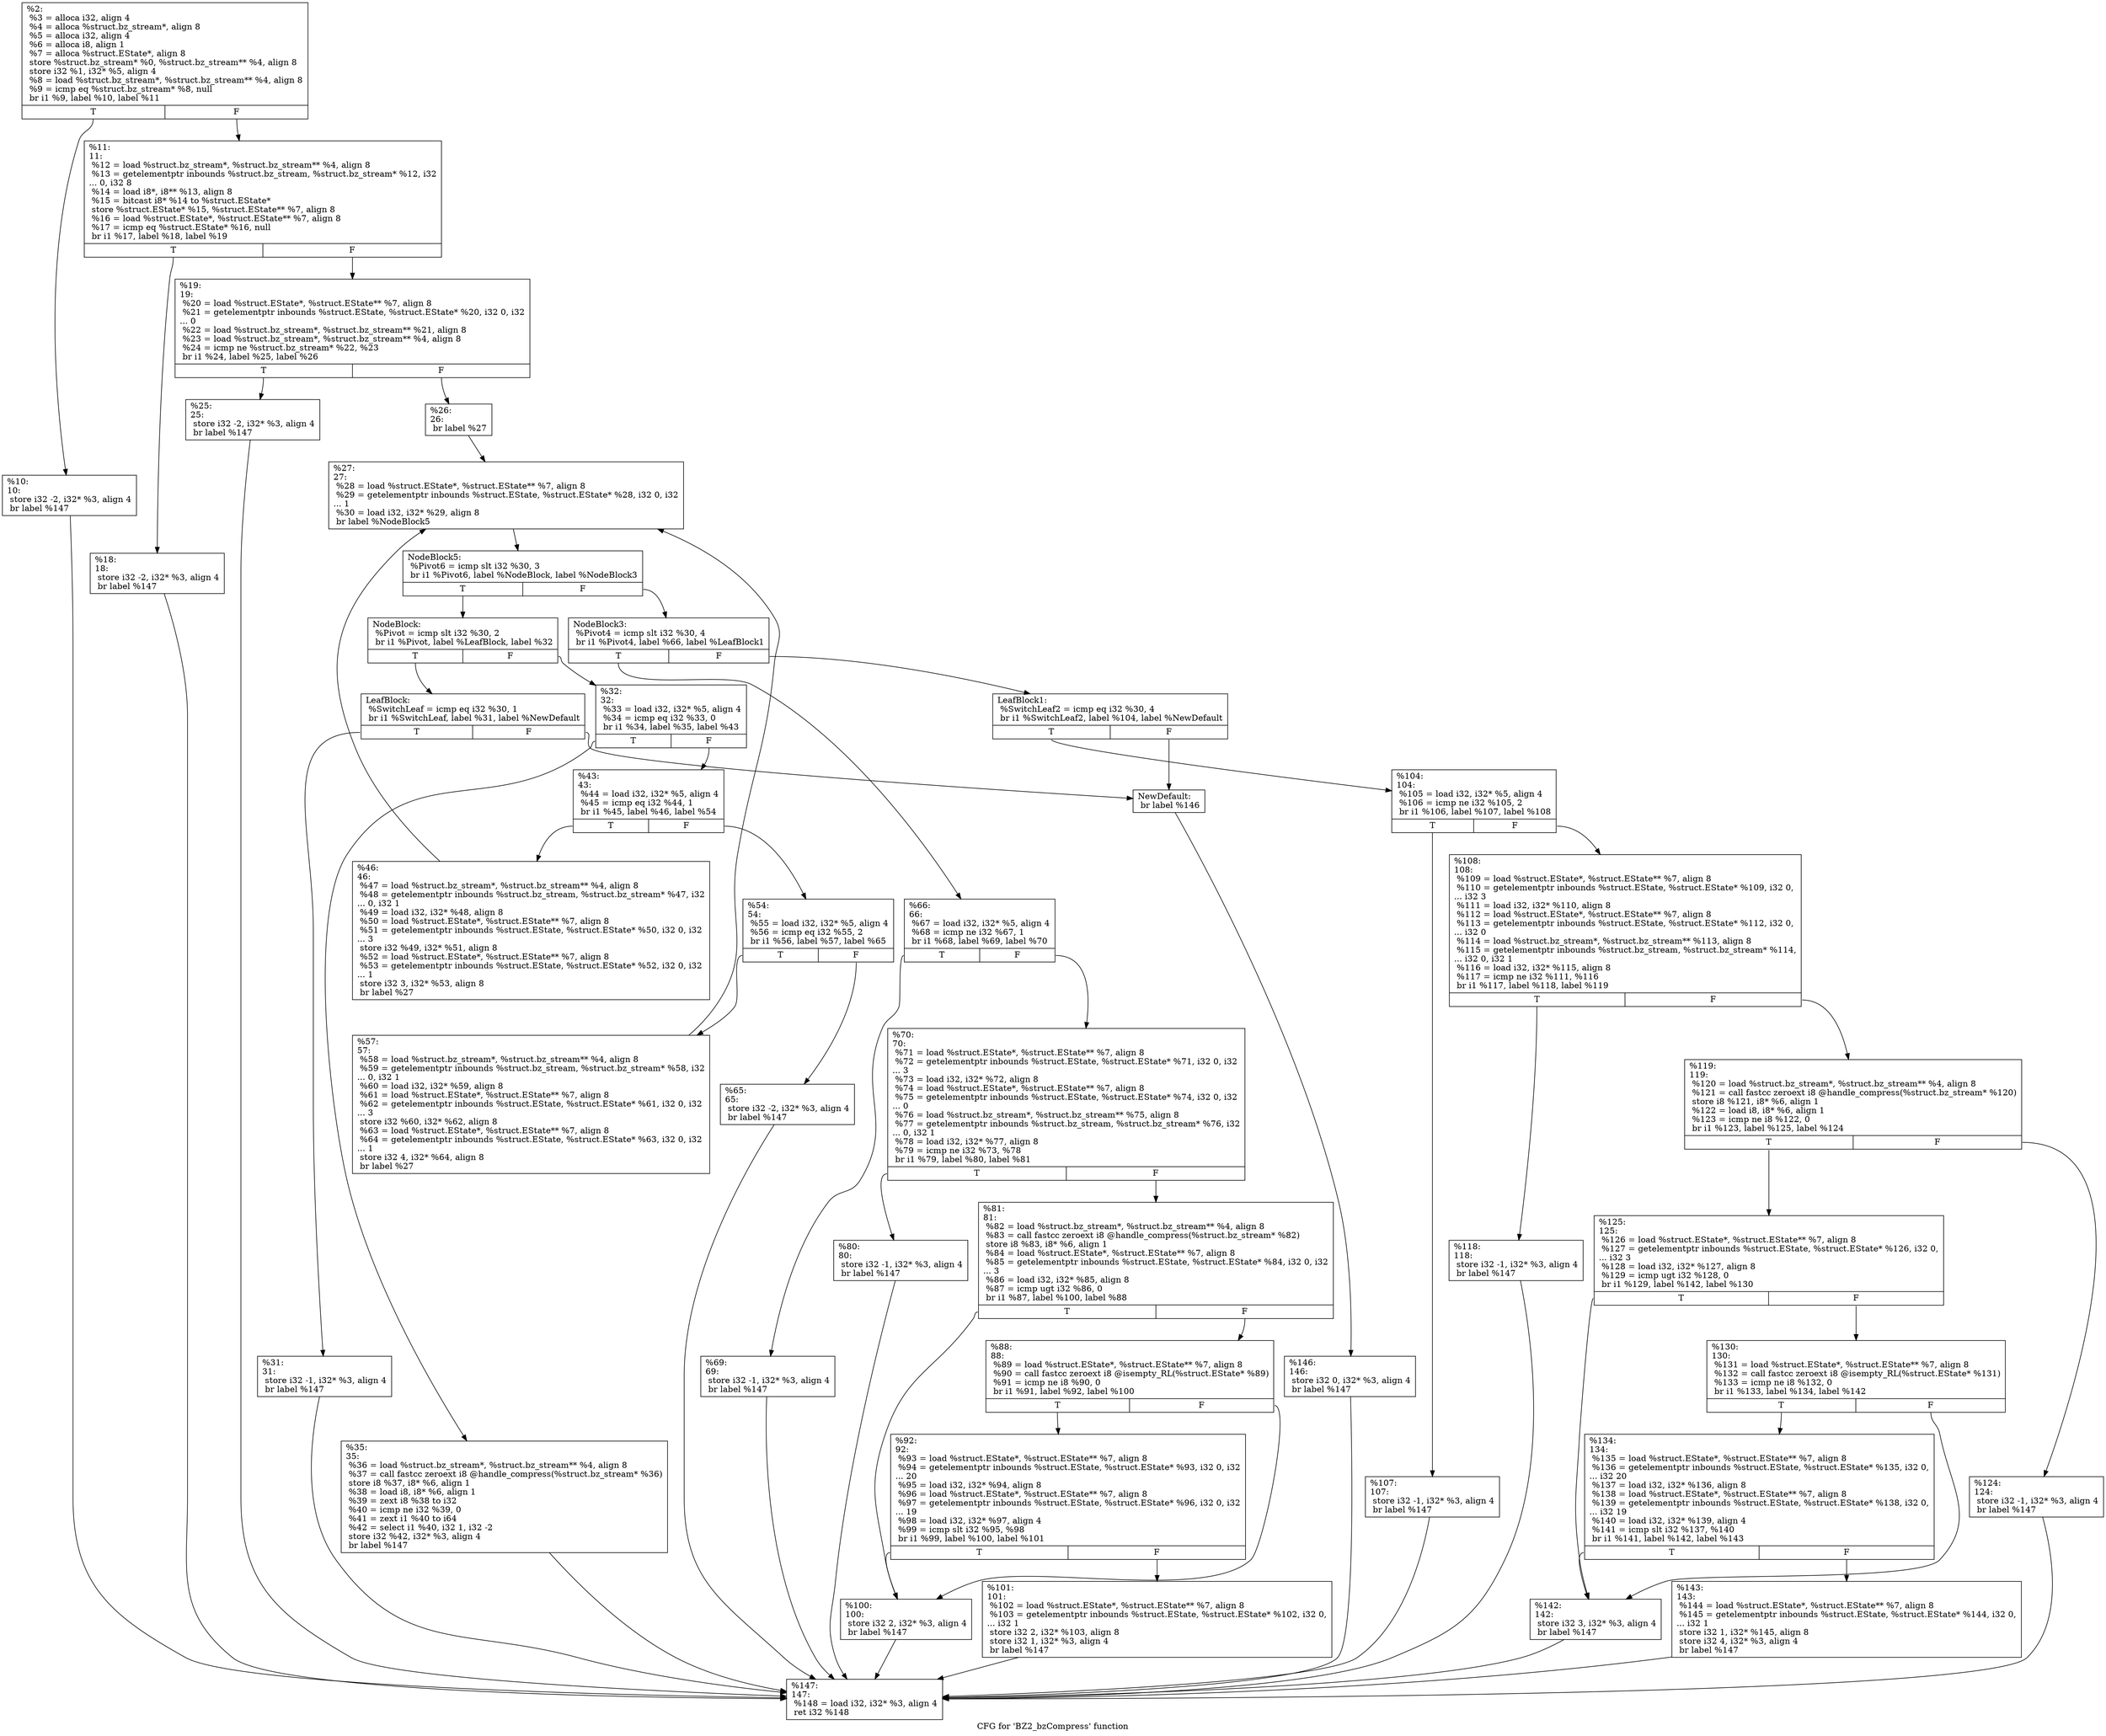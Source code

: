 digraph "CFG for 'BZ2_bzCompress' function" {
	label="CFG for 'BZ2_bzCompress' function";

	Node0x1c9ec40 [shape=record,label="{%2:\l  %3 = alloca i32, align 4\l  %4 = alloca %struct.bz_stream*, align 8\l  %5 = alloca i32, align 4\l  %6 = alloca i8, align 1\l  %7 = alloca %struct.EState*, align 8\l  store %struct.bz_stream* %0, %struct.bz_stream** %4, align 8\l  store i32 %1, i32* %5, align 4\l  %8 = load %struct.bz_stream*, %struct.bz_stream** %4, align 8\l  %9 = icmp eq %struct.bz_stream* %8, null\l  br i1 %9, label %10, label %11\l|{<s0>T|<s1>F}}"];
	Node0x1c9ec40:s0 -> Node0x1c9fe50;
	Node0x1c9ec40:s1 -> Node0x1c9fea0;
	Node0x1c9fe50 [shape=record,label="{%10:\l10:                                               \l  store i32 -2, i32* %3, align 4\l  br label %147\l}"];
	Node0x1c9fe50 -> Node0x1ca0b70;
	Node0x1c9fea0 [shape=record,label="{%11:\l11:                                               \l  %12 = load %struct.bz_stream*, %struct.bz_stream** %4, align 8\l  %13 = getelementptr inbounds %struct.bz_stream, %struct.bz_stream* %12, i32\l... 0, i32 8\l  %14 = load i8*, i8** %13, align 8\l  %15 = bitcast i8* %14 to %struct.EState*\l  store %struct.EState* %15, %struct.EState** %7, align 8\l  %16 = load %struct.EState*, %struct.EState** %7, align 8\l  %17 = icmp eq %struct.EState* %16, null\l  br i1 %17, label %18, label %19\l|{<s0>T|<s1>F}}"];
	Node0x1c9fea0:s0 -> Node0x1c9fef0;
	Node0x1c9fea0:s1 -> Node0x1c9ff40;
	Node0x1c9fef0 [shape=record,label="{%18:\l18:                                               \l  store i32 -2, i32* %3, align 4\l  br label %147\l}"];
	Node0x1c9fef0 -> Node0x1ca0b70;
	Node0x1c9ff40 [shape=record,label="{%19:\l19:                                               \l  %20 = load %struct.EState*, %struct.EState** %7, align 8\l  %21 = getelementptr inbounds %struct.EState, %struct.EState* %20, i32 0, i32\l... 0\l  %22 = load %struct.bz_stream*, %struct.bz_stream** %21, align 8\l  %23 = load %struct.bz_stream*, %struct.bz_stream** %4, align 8\l  %24 = icmp ne %struct.bz_stream* %22, %23\l  br i1 %24, label %25, label %26\l|{<s0>T|<s1>F}}"];
	Node0x1c9ff40:s0 -> Node0x1c9ff90;
	Node0x1c9ff40:s1 -> Node0x1c9ffe0;
	Node0x1c9ff90 [shape=record,label="{%25:\l25:                                               \l  store i32 -2, i32* %3, align 4\l  br label %147\l}"];
	Node0x1c9ff90 -> Node0x1ca0b70;
	Node0x1c9ffe0 [shape=record,label="{%26:\l26:                                               \l  br label %27\l}"];
	Node0x1c9ffe0 -> Node0x1ca0030;
	Node0x1ca0030 [shape=record,label="{%27:\l27:                                               \l  %28 = load %struct.EState*, %struct.EState** %7, align 8\l  %29 = getelementptr inbounds %struct.EState, %struct.EState* %28, i32 0, i32\l... 1\l  %30 = load i32, i32* %29, align 8\l  br label %NodeBlock5\l}"];
	Node0x1ca0030 -> Node0x1ca0080;
	Node0x1ca0080 [shape=record,label="{NodeBlock5:                                       \l  %Pivot6 = icmp slt i32 %30, 3\l  br i1 %Pivot6, label %NodeBlock, label %NodeBlock3\l|{<s0>T|<s1>F}}"];
	Node0x1ca0080:s0 -> Node0x1ca0170;
	Node0x1ca0080:s1 -> Node0x1ca00d0;
	Node0x1ca00d0 [shape=record,label="{NodeBlock3:                                       \l  %Pivot4 = icmp slt i32 %30, 4\l  br i1 %Pivot4, label %66, label %LeafBlock1\l|{<s0>T|<s1>F}}"];
	Node0x1ca00d0:s0 -> Node0x1ca0490;
	Node0x1ca00d0:s1 -> Node0x1ca0120;
	Node0x1ca0120 [shape=record,label="{LeafBlock1:                                       \l  %SwitchLeaf2 = icmp eq i32 %30, 4\l  br i1 %SwitchLeaf2, label %104, label %NewDefault\l|{<s0>T|<s1>F}}"];
	Node0x1ca0120:s0 -> Node0x1ca0760;
	Node0x1ca0120:s1 -> Node0x1ca0ad0;
	Node0x1ca0170 [shape=record,label="{NodeBlock:                                        \l  %Pivot = icmp slt i32 %30, 2\l  br i1 %Pivot, label %LeafBlock, label %32\l|{<s0>T|<s1>F}}"];
	Node0x1ca0170:s0 -> Node0x1ca01c0;
	Node0x1ca0170:s1 -> Node0x1ca0260;
	Node0x1ca01c0 [shape=record,label="{LeafBlock:                                        \l  %SwitchLeaf = icmp eq i32 %30, 1\l  br i1 %SwitchLeaf, label %31, label %NewDefault\l|{<s0>T|<s1>F}}"];
	Node0x1ca01c0:s0 -> Node0x1ca0210;
	Node0x1ca01c0:s1 -> Node0x1ca0ad0;
	Node0x1ca0210 [shape=record,label="{%31:\l31:                                               \l  store i32 -1, i32* %3, align 4\l  br label %147\l}"];
	Node0x1ca0210 -> Node0x1ca0b70;
	Node0x1ca0260 [shape=record,label="{%32:\l32:                                               \l  %33 = load i32, i32* %5, align 4\l  %34 = icmp eq i32 %33, 0\l  br i1 %34, label %35, label %43\l|{<s0>T|<s1>F}}"];
	Node0x1ca0260:s0 -> Node0x1ca02b0;
	Node0x1ca0260:s1 -> Node0x1ca0300;
	Node0x1ca02b0 [shape=record,label="{%35:\l35:                                               \l  %36 = load %struct.bz_stream*, %struct.bz_stream** %4, align 8\l  %37 = call fastcc zeroext i8 @handle_compress(%struct.bz_stream* %36)\l  store i8 %37, i8* %6, align 1\l  %38 = load i8, i8* %6, align 1\l  %39 = zext i8 %38 to i32\l  %40 = icmp ne i32 %39, 0\l  %41 = zext i1 %40 to i64\l  %42 = select i1 %40, i32 1, i32 -2\l  store i32 %42, i32* %3, align 4\l  br label %147\l}"];
	Node0x1ca02b0 -> Node0x1ca0b70;
	Node0x1ca0300 [shape=record,label="{%43:\l43:                                               \l  %44 = load i32, i32* %5, align 4\l  %45 = icmp eq i32 %44, 1\l  br i1 %45, label %46, label %54\l|{<s0>T|<s1>F}}"];
	Node0x1ca0300:s0 -> Node0x1ca0350;
	Node0x1ca0300:s1 -> Node0x1ca03a0;
	Node0x1ca0350 [shape=record,label="{%46:\l46:                                               \l  %47 = load %struct.bz_stream*, %struct.bz_stream** %4, align 8\l  %48 = getelementptr inbounds %struct.bz_stream, %struct.bz_stream* %47, i32\l... 0, i32 1\l  %49 = load i32, i32* %48, align 8\l  %50 = load %struct.EState*, %struct.EState** %7, align 8\l  %51 = getelementptr inbounds %struct.EState, %struct.EState* %50, i32 0, i32\l... 3\l  store i32 %49, i32* %51, align 8\l  %52 = load %struct.EState*, %struct.EState** %7, align 8\l  %53 = getelementptr inbounds %struct.EState, %struct.EState* %52, i32 0, i32\l... 1\l  store i32 3, i32* %53, align 8\l  br label %27\l}"];
	Node0x1ca0350 -> Node0x1ca0030;
	Node0x1ca03a0 [shape=record,label="{%54:\l54:                                               \l  %55 = load i32, i32* %5, align 4\l  %56 = icmp eq i32 %55, 2\l  br i1 %56, label %57, label %65\l|{<s0>T|<s1>F}}"];
	Node0x1ca03a0:s0 -> Node0x1ca03f0;
	Node0x1ca03a0:s1 -> Node0x1ca0440;
	Node0x1ca03f0 [shape=record,label="{%57:\l57:                                               \l  %58 = load %struct.bz_stream*, %struct.bz_stream** %4, align 8\l  %59 = getelementptr inbounds %struct.bz_stream, %struct.bz_stream* %58, i32\l... 0, i32 1\l  %60 = load i32, i32* %59, align 8\l  %61 = load %struct.EState*, %struct.EState** %7, align 8\l  %62 = getelementptr inbounds %struct.EState, %struct.EState* %61, i32 0, i32\l... 3\l  store i32 %60, i32* %62, align 8\l  %63 = load %struct.EState*, %struct.EState** %7, align 8\l  %64 = getelementptr inbounds %struct.EState, %struct.EState* %63, i32 0, i32\l... 1\l  store i32 4, i32* %64, align 8\l  br label %27\l}"];
	Node0x1ca03f0 -> Node0x1ca0030;
	Node0x1ca0440 [shape=record,label="{%65:\l65:                                               \l  store i32 -2, i32* %3, align 4\l  br label %147\l}"];
	Node0x1ca0440 -> Node0x1ca0b70;
	Node0x1ca0490 [shape=record,label="{%66:\l66:                                               \l  %67 = load i32, i32* %5, align 4\l  %68 = icmp ne i32 %67, 1\l  br i1 %68, label %69, label %70\l|{<s0>T|<s1>F}}"];
	Node0x1ca0490:s0 -> Node0x1ca04e0;
	Node0x1ca0490:s1 -> Node0x1ca0530;
	Node0x1ca04e0 [shape=record,label="{%69:\l69:                                               \l  store i32 -1, i32* %3, align 4\l  br label %147\l}"];
	Node0x1ca04e0 -> Node0x1ca0b70;
	Node0x1ca0530 [shape=record,label="{%70:\l70:                                               \l  %71 = load %struct.EState*, %struct.EState** %7, align 8\l  %72 = getelementptr inbounds %struct.EState, %struct.EState* %71, i32 0, i32\l... 3\l  %73 = load i32, i32* %72, align 8\l  %74 = load %struct.EState*, %struct.EState** %7, align 8\l  %75 = getelementptr inbounds %struct.EState, %struct.EState* %74, i32 0, i32\l... 0\l  %76 = load %struct.bz_stream*, %struct.bz_stream** %75, align 8\l  %77 = getelementptr inbounds %struct.bz_stream, %struct.bz_stream* %76, i32\l... 0, i32 1\l  %78 = load i32, i32* %77, align 8\l  %79 = icmp ne i32 %73, %78\l  br i1 %79, label %80, label %81\l|{<s0>T|<s1>F}}"];
	Node0x1ca0530:s0 -> Node0x1ca0580;
	Node0x1ca0530:s1 -> Node0x1ca05d0;
	Node0x1ca0580 [shape=record,label="{%80:\l80:                                               \l  store i32 -1, i32* %3, align 4\l  br label %147\l}"];
	Node0x1ca0580 -> Node0x1ca0b70;
	Node0x1ca05d0 [shape=record,label="{%81:\l81:                                               \l  %82 = load %struct.bz_stream*, %struct.bz_stream** %4, align 8\l  %83 = call fastcc zeroext i8 @handle_compress(%struct.bz_stream* %82)\l  store i8 %83, i8* %6, align 1\l  %84 = load %struct.EState*, %struct.EState** %7, align 8\l  %85 = getelementptr inbounds %struct.EState, %struct.EState* %84, i32 0, i32\l... 3\l  %86 = load i32, i32* %85, align 8\l  %87 = icmp ugt i32 %86, 0\l  br i1 %87, label %100, label %88\l|{<s0>T|<s1>F}}"];
	Node0x1ca05d0:s0 -> Node0x1ca06c0;
	Node0x1ca05d0:s1 -> Node0x1ca0620;
	Node0x1ca0620 [shape=record,label="{%88:\l88:                                               \l  %89 = load %struct.EState*, %struct.EState** %7, align 8\l  %90 = call fastcc zeroext i8 @isempty_RL(%struct.EState* %89)\l  %91 = icmp ne i8 %90, 0\l  br i1 %91, label %92, label %100\l|{<s0>T|<s1>F}}"];
	Node0x1ca0620:s0 -> Node0x1ca0670;
	Node0x1ca0620:s1 -> Node0x1ca06c0;
	Node0x1ca0670 [shape=record,label="{%92:\l92:                                               \l  %93 = load %struct.EState*, %struct.EState** %7, align 8\l  %94 = getelementptr inbounds %struct.EState, %struct.EState* %93, i32 0, i32\l... 20\l  %95 = load i32, i32* %94, align 8\l  %96 = load %struct.EState*, %struct.EState** %7, align 8\l  %97 = getelementptr inbounds %struct.EState, %struct.EState* %96, i32 0, i32\l... 19\l  %98 = load i32, i32* %97, align 4\l  %99 = icmp slt i32 %95, %98\l  br i1 %99, label %100, label %101\l|{<s0>T|<s1>F}}"];
	Node0x1ca0670:s0 -> Node0x1ca06c0;
	Node0x1ca0670:s1 -> Node0x1ca0710;
	Node0x1ca06c0 [shape=record,label="{%100:\l100:                                              \l  store i32 2, i32* %3, align 4\l  br label %147\l}"];
	Node0x1ca06c0 -> Node0x1ca0b70;
	Node0x1ca0710 [shape=record,label="{%101:\l101:                                              \l  %102 = load %struct.EState*, %struct.EState** %7, align 8\l  %103 = getelementptr inbounds %struct.EState, %struct.EState* %102, i32 0,\l... i32 1\l  store i32 2, i32* %103, align 8\l  store i32 1, i32* %3, align 4\l  br label %147\l}"];
	Node0x1ca0710 -> Node0x1ca0b70;
	Node0x1ca0760 [shape=record,label="{%104:\l104:                                              \l  %105 = load i32, i32* %5, align 4\l  %106 = icmp ne i32 %105, 2\l  br i1 %106, label %107, label %108\l|{<s0>T|<s1>F}}"];
	Node0x1ca0760:s0 -> Node0x1ca07b0;
	Node0x1ca0760:s1 -> Node0x1ca0800;
	Node0x1ca07b0 [shape=record,label="{%107:\l107:                                              \l  store i32 -1, i32* %3, align 4\l  br label %147\l}"];
	Node0x1ca07b0 -> Node0x1ca0b70;
	Node0x1ca0800 [shape=record,label="{%108:\l108:                                              \l  %109 = load %struct.EState*, %struct.EState** %7, align 8\l  %110 = getelementptr inbounds %struct.EState, %struct.EState* %109, i32 0,\l... i32 3\l  %111 = load i32, i32* %110, align 8\l  %112 = load %struct.EState*, %struct.EState** %7, align 8\l  %113 = getelementptr inbounds %struct.EState, %struct.EState* %112, i32 0,\l... i32 0\l  %114 = load %struct.bz_stream*, %struct.bz_stream** %113, align 8\l  %115 = getelementptr inbounds %struct.bz_stream, %struct.bz_stream* %114,\l... i32 0, i32 1\l  %116 = load i32, i32* %115, align 8\l  %117 = icmp ne i32 %111, %116\l  br i1 %117, label %118, label %119\l|{<s0>T|<s1>F}}"];
	Node0x1ca0800:s0 -> Node0x1ca0850;
	Node0x1ca0800:s1 -> Node0x1ca08a0;
	Node0x1ca0850 [shape=record,label="{%118:\l118:                                              \l  store i32 -1, i32* %3, align 4\l  br label %147\l}"];
	Node0x1ca0850 -> Node0x1ca0b70;
	Node0x1ca08a0 [shape=record,label="{%119:\l119:                                              \l  %120 = load %struct.bz_stream*, %struct.bz_stream** %4, align 8\l  %121 = call fastcc zeroext i8 @handle_compress(%struct.bz_stream* %120)\l  store i8 %121, i8* %6, align 1\l  %122 = load i8, i8* %6, align 1\l  %123 = icmp ne i8 %122, 0\l  br i1 %123, label %125, label %124\l|{<s0>T|<s1>F}}"];
	Node0x1ca08a0:s0 -> Node0x1ca0940;
	Node0x1ca08a0:s1 -> Node0x1ca08f0;
	Node0x1ca08f0 [shape=record,label="{%124:\l124:                                              \l  store i32 -1, i32* %3, align 4\l  br label %147\l}"];
	Node0x1ca08f0 -> Node0x1ca0b70;
	Node0x1ca0940 [shape=record,label="{%125:\l125:                                              \l  %126 = load %struct.EState*, %struct.EState** %7, align 8\l  %127 = getelementptr inbounds %struct.EState, %struct.EState* %126, i32 0,\l... i32 3\l  %128 = load i32, i32* %127, align 8\l  %129 = icmp ugt i32 %128, 0\l  br i1 %129, label %142, label %130\l|{<s0>T|<s1>F}}"];
	Node0x1ca0940:s0 -> Node0x1ca0a30;
	Node0x1ca0940:s1 -> Node0x1ca0990;
	Node0x1ca0990 [shape=record,label="{%130:\l130:                                              \l  %131 = load %struct.EState*, %struct.EState** %7, align 8\l  %132 = call fastcc zeroext i8 @isempty_RL(%struct.EState* %131)\l  %133 = icmp ne i8 %132, 0\l  br i1 %133, label %134, label %142\l|{<s0>T|<s1>F}}"];
	Node0x1ca0990:s0 -> Node0x1ca09e0;
	Node0x1ca0990:s1 -> Node0x1ca0a30;
	Node0x1ca09e0 [shape=record,label="{%134:\l134:                                              \l  %135 = load %struct.EState*, %struct.EState** %7, align 8\l  %136 = getelementptr inbounds %struct.EState, %struct.EState* %135, i32 0,\l... i32 20\l  %137 = load i32, i32* %136, align 8\l  %138 = load %struct.EState*, %struct.EState** %7, align 8\l  %139 = getelementptr inbounds %struct.EState, %struct.EState* %138, i32 0,\l... i32 19\l  %140 = load i32, i32* %139, align 4\l  %141 = icmp slt i32 %137, %140\l  br i1 %141, label %142, label %143\l|{<s0>T|<s1>F}}"];
	Node0x1ca09e0:s0 -> Node0x1ca0a30;
	Node0x1ca09e0:s1 -> Node0x1ca0a80;
	Node0x1ca0a30 [shape=record,label="{%142:\l142:                                              \l  store i32 3, i32* %3, align 4\l  br label %147\l}"];
	Node0x1ca0a30 -> Node0x1ca0b70;
	Node0x1ca0a80 [shape=record,label="{%143:\l143:                                              \l  %144 = load %struct.EState*, %struct.EState** %7, align 8\l  %145 = getelementptr inbounds %struct.EState, %struct.EState* %144, i32 0,\l... i32 1\l  store i32 1, i32* %145, align 8\l  store i32 4, i32* %3, align 4\l  br label %147\l}"];
	Node0x1ca0a80 -> Node0x1ca0b70;
	Node0x1ca0ad0 [shape=record,label="{NewDefault:                                       \l  br label %146\l}"];
	Node0x1ca0ad0 -> Node0x1ca0b20;
	Node0x1ca0b20 [shape=record,label="{%146:\l146:                                              \l  store i32 0, i32* %3, align 4\l  br label %147\l}"];
	Node0x1ca0b20 -> Node0x1ca0b70;
	Node0x1ca0b70 [shape=record,label="{%147:\l147:                                              \l  %148 = load i32, i32* %3, align 4\l  ret i32 %148\l}"];
}
